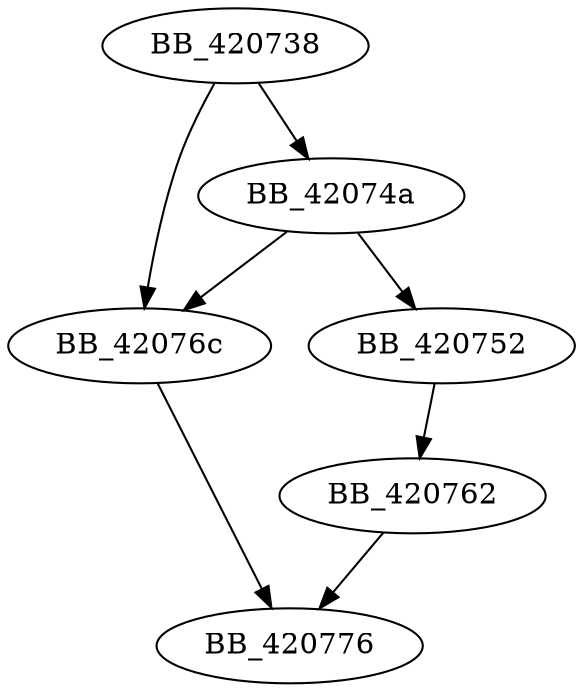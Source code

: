 DiGraph __lock_file{
BB_420738->BB_42074a
BB_420738->BB_42076c
BB_42074a->BB_420752
BB_42074a->BB_42076c
BB_420752->BB_420762
BB_420762->BB_420776
BB_42076c->BB_420776
}
